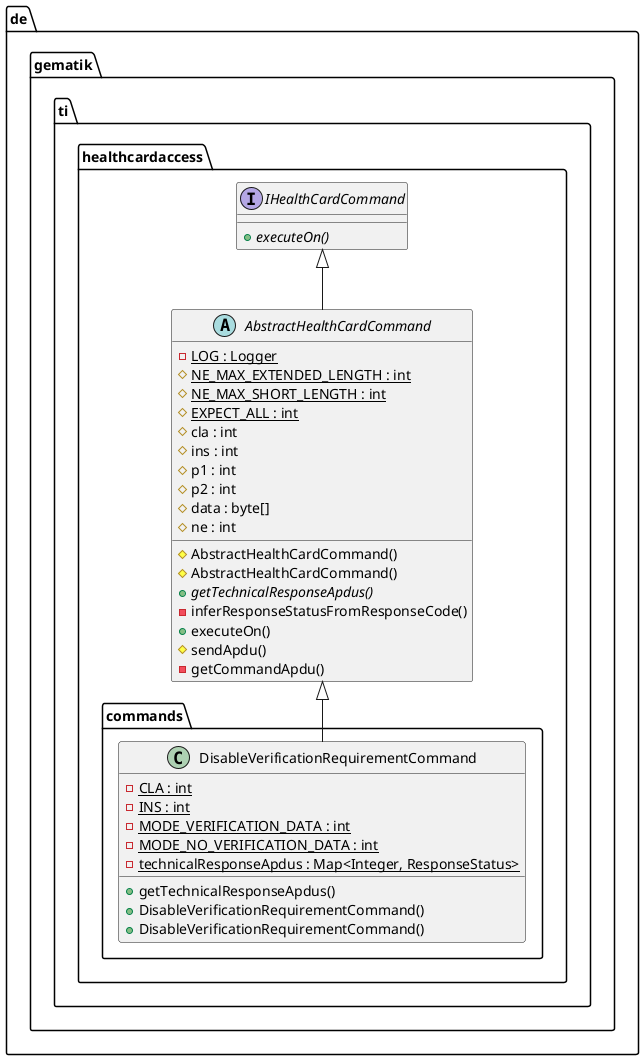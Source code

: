 @startuml

 package de.gematik.ti.healthcardaccess {
    interface IHealthCardCommand {
        {abstract} + executeOn()
    }
  }

 package de.gematik.ti.healthcardaccess {
    abstract class AbstractHealthCardCommand {
        {static} - LOG : Logger
        {static} # NE_MAX_EXTENDED_LENGTH : int
        {static} # NE_MAX_SHORT_LENGTH : int
        {static} # EXPECT_ALL : int
        # cla : int
        # ins : int
        # p1 : int
        # p2 : int
        # data : byte[]
        # ne : int
        # AbstractHealthCardCommand()
        # AbstractHealthCardCommand()
        {abstract} + getTechnicalResponseApdus()
        - inferResponseStatusFromResponseCode()
        + executeOn()
        # sendApdu()
        - getCommandApdu()
    }
  }

   package de.gematik.ti.healthcardaccess {
      package de.gematik.ti.healthcardaccess.commands {
        class DisableVerificationRequirementCommand {
            {static} - CLA : int
            {static} - INS : int
            {static} - MODE_VERIFICATION_DATA : int
            {static} - MODE_NO_VERIFICATION_DATA : int
            {static} - technicalResponseApdus : Map<Integer, ResponseStatus>
            + getTechnicalResponseApdus()
            + DisableVerificationRequirementCommand()
            + DisableVerificationRequirementCommand()
        }
      }
    }

  AbstractHealthCardCommand -up-|> IHealthCardCommand
  DisableVerificationRequirementCommand -up-|> AbstractHealthCardCommand

@enduml